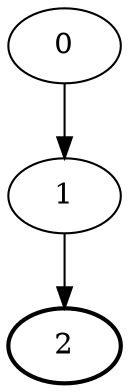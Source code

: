 digraph anyGraphName
{
	size="7.5,10"; 
	ratio=auto;
	nodesep=0.1;
  1 -> { 2; };
	0 -> { 1; };
	2 [style=bold];
}
